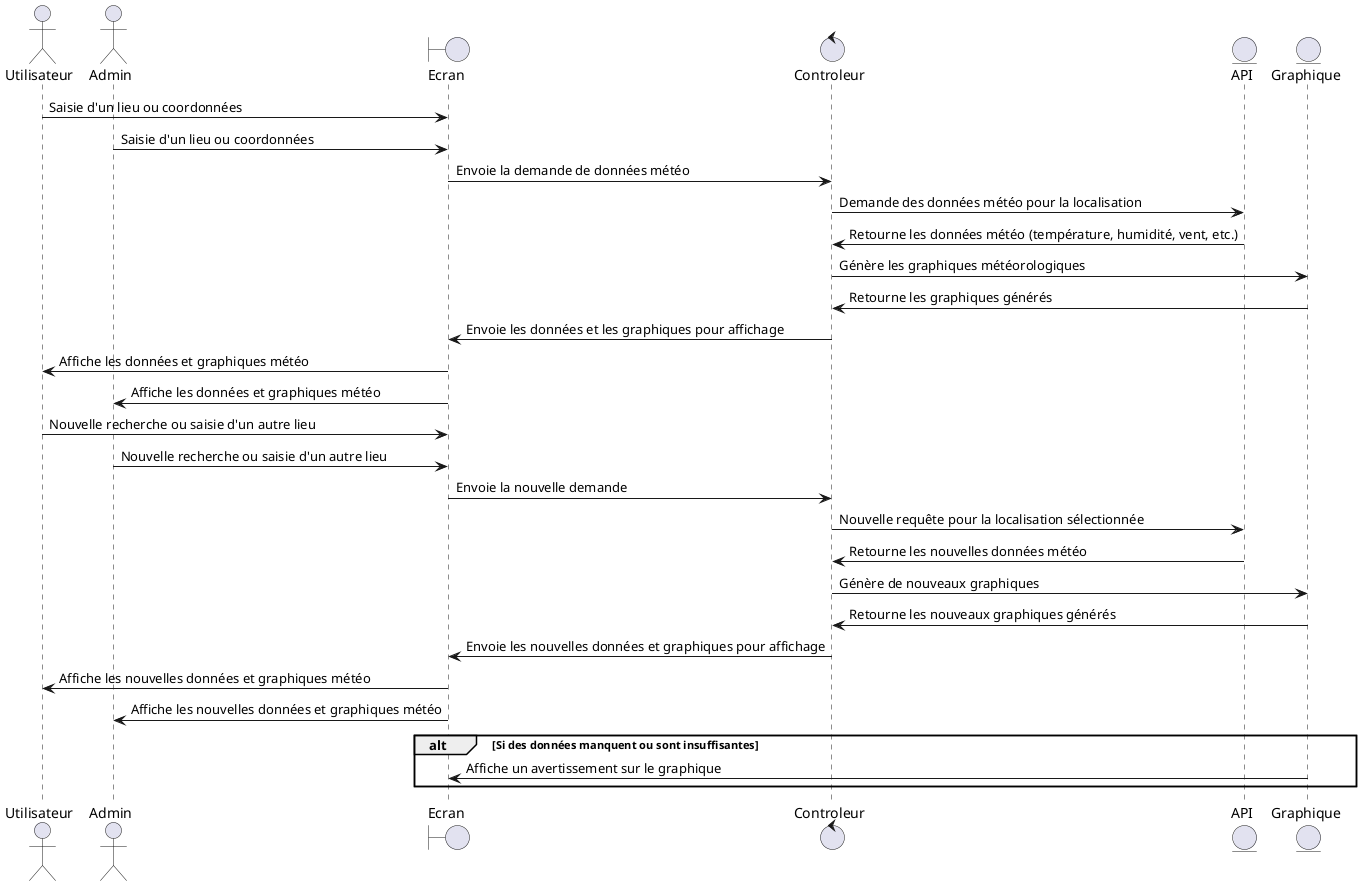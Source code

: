 @startuml
actor Utilisateur
actor Admin
boundary Ecran
control Controleur
entity API
entity Graphique

Utilisateur -> Ecran : Saisie d'un lieu ou coordonnées
Admin -> Ecran : Saisie d'un lieu ou coordonnées
Ecran -> Controleur : Envoie la demande de données météo
Controleur -> API : Demande des données météo pour la localisation
API -> Controleur : Retourne les données météo (température, humidité, vent, etc.)
Controleur -> Graphique : Génère les graphiques météorologiques
Graphique -> Controleur : Retourne les graphiques générés
Controleur -> Ecran : Envoie les données et les graphiques pour affichage
Ecran -> Utilisateur : Affiche les données et graphiques météo
Ecran -> Admin : Affiche les données et graphiques météo

Utilisateur -> Ecran : Nouvelle recherche ou saisie d'un autre lieu
Admin -> Ecran : Nouvelle recherche ou saisie d'un autre lieu
Ecran -> Controleur : Envoie la nouvelle demande
Controleur -> API : Nouvelle requête pour la localisation sélectionnée
API -> Controleur : Retourne les nouvelles données météo
Controleur -> Graphique : Génère de nouveaux graphiques
Graphique -> Controleur : Retourne les nouveaux graphiques générés
Controleur -> Ecran : Envoie les nouvelles données et graphiques pour affichage
Ecran -> Utilisateur : Affiche les nouvelles données et graphiques météo
Ecran -> Admin : Affiche les nouvelles données et graphiques météo

alt Si des données manquent ou sont insuffisantes
    Graphique -> Ecran : Affiche un avertissement sur le graphique
end

@enduml
